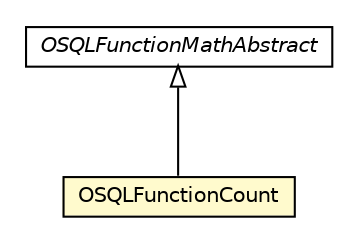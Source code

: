 #!/usr/local/bin/dot
#
# Class diagram 
# Generated by UMLGraph version R5_6-24-gf6e263 (http://www.umlgraph.org/)
#

digraph G {
	edge [fontname="Helvetica",fontsize=10,labelfontname="Helvetica",labelfontsize=10];
	node [fontname="Helvetica",fontsize=10,shape=plaintext];
	nodesep=0.25;
	ranksep=0.5;
	// com.orientechnologies.orient.core.sql.functions.misc.OSQLFunctionCount
	c3315354 [label=<<table title="com.orientechnologies.orient.core.sql.functions.misc.OSQLFunctionCount" border="0" cellborder="1" cellspacing="0" cellpadding="2" port="p" bgcolor="lemonChiffon" href="./OSQLFunctionCount.html">
		<tr><td><table border="0" cellspacing="0" cellpadding="1">
<tr><td align="center" balign="center"> OSQLFunctionCount </td></tr>
		</table></td></tr>
		</table>>, URL="./OSQLFunctionCount.html", fontname="Helvetica", fontcolor="black", fontsize=10.0];
	// com.orientechnologies.orient.core.sql.functions.math.OSQLFunctionMathAbstract
	c3315387 [label=<<table title="com.orientechnologies.orient.core.sql.functions.math.OSQLFunctionMathAbstract" border="0" cellborder="1" cellspacing="0" cellpadding="2" port="p" href="../math/OSQLFunctionMathAbstract.html">
		<tr><td><table border="0" cellspacing="0" cellpadding="1">
<tr><td align="center" balign="center"><font face="Helvetica-Oblique"> OSQLFunctionMathAbstract </font></td></tr>
		</table></td></tr>
		</table>>, URL="../math/OSQLFunctionMathAbstract.html", fontname="Helvetica", fontcolor="black", fontsize=10.0];
	//com.orientechnologies.orient.core.sql.functions.misc.OSQLFunctionCount extends com.orientechnologies.orient.core.sql.functions.math.OSQLFunctionMathAbstract
	c3315387:p -> c3315354:p [dir=back,arrowtail=empty];
}

